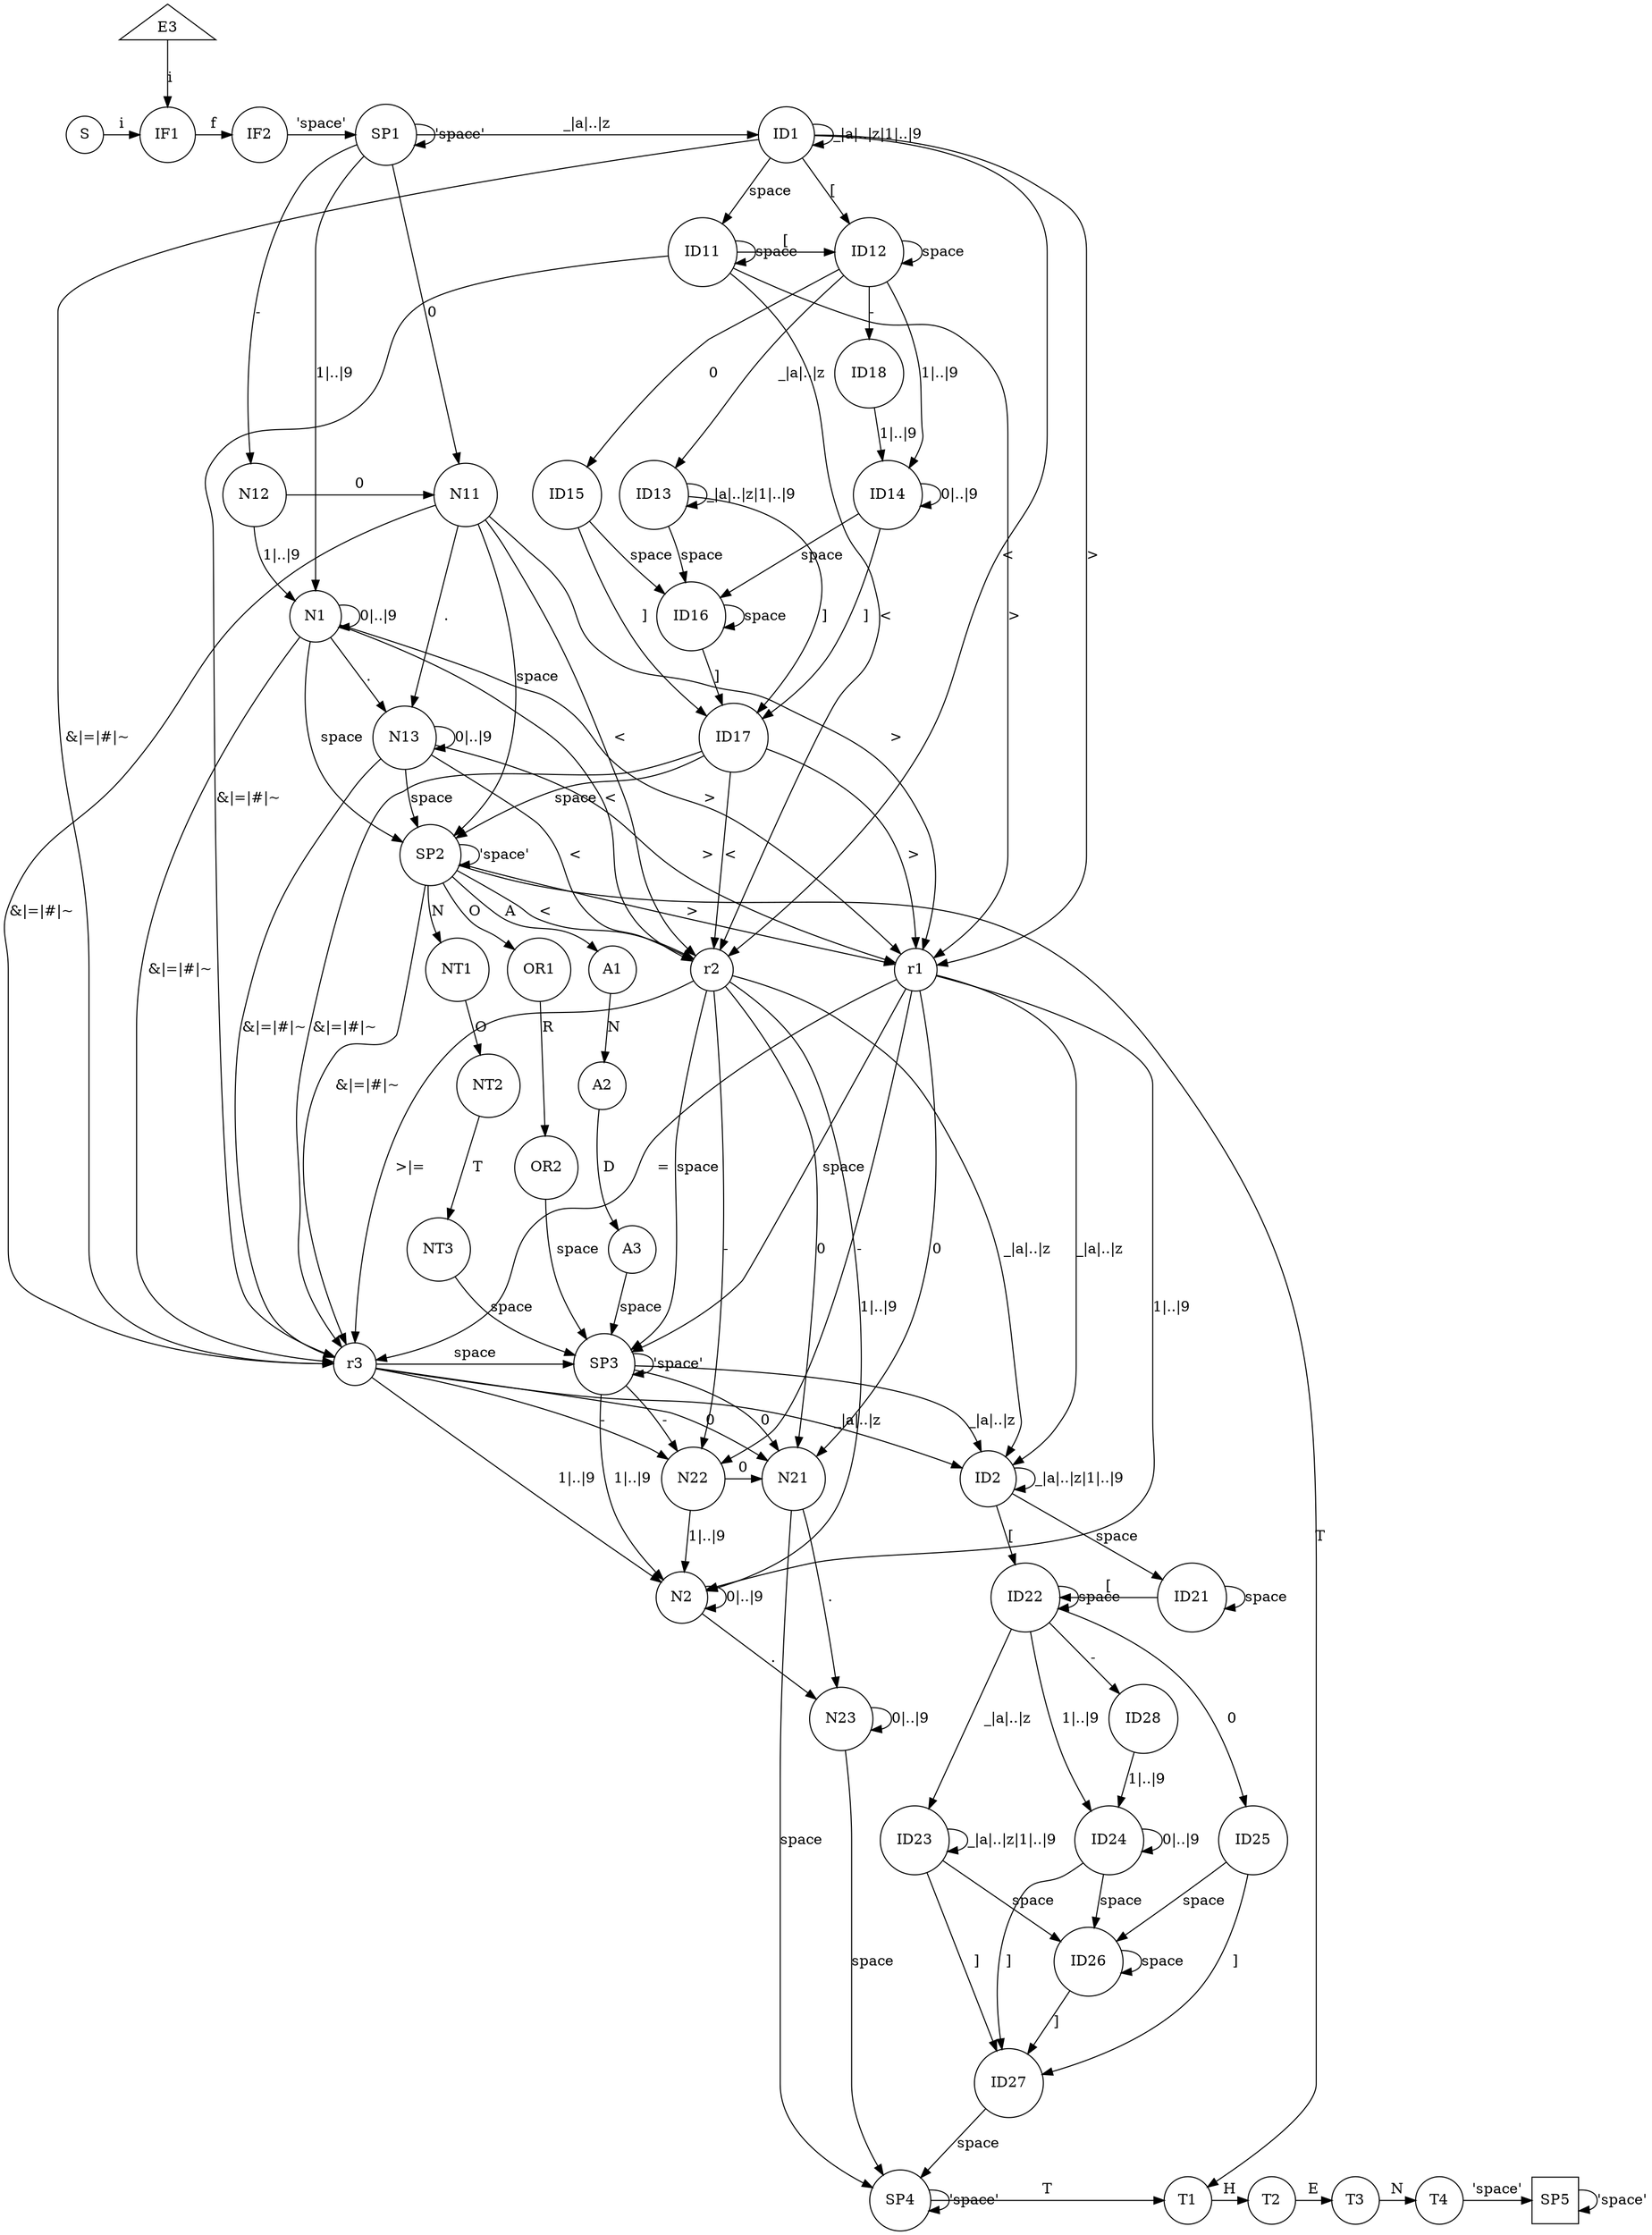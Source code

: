 digraph 
finite_state_machine { 
rankdir=TB; 
size="" 
node [shape = square]; 
SP5;

node [shape = triangle]; 
E3;

node [shape = circle]; 

S-> IF1 [ label = "i" ]
IF1-> IF2 [label = "f"]
IF2->SP1[label = "'space'"]
SP1->SP1[label  = "'space'"]
SP2->SP2[label  = "'space'"]
SP3->SP3[label  = "'space'"]
SP4->SP4[label  = "'space'"]
SP5->SP5[label  = "'space'"]

E3->IF1[ label = "i" ];

SP1->ID1[label = "_|a|..|z"];
ID1->ID1[label = "_|a|..|z|1|..|9"];
ID1->ID11[label = "space"];
ID1->ID12[label = "["];
ID11->ID11[label = "space"];
ID11->ID12[label = "["];
ID12->ID12[label = "space"];
ID12->ID13[label = "_|a|..|z"];
ID12->ID14[label = "1|..|9"];
ID12->ID15[label = "0"];
ID13->ID13[label = "_|a|..|z|1|..|9"];
ID13->ID16[label = "space"];
ID13->ID17[label = "]"];
ID14->ID14[label = "0|..|9"];
ID14->ID17[label = "]"];
ID14->ID16[label = "space"];
ID15->ID16[label = "space"];
ID15->ID17[label = "]"];
ID16->ID17[label = "]"];
ID16->ID16[label = "space"];
ID12->ID18[label = "-"];
ID18->ID14[label = "1|..|9"];

ID17->SP2[label = "space"];
{rank = same; ID11, ID12}

SP1->N11[label = "0"];
SP1->N12[label = "-"];
SP1->N1[label = "1|..|9"];
N1->N13[label = "."];
N1->N1[label = "0|..|9"];
N12->N1[label = "1|..|9"];
N12->N11[label = "0"];
N11->N13[label = "."];
N13->N13[label = "0|..|9"];
N11->SP2[label = "space"];
N13->SP2[label = "space"];
N1->SP2[label = "space"];
{rank = same; N11, N12}

ID17->r2[label = "<"]
ID17->r3[label = "&|=|#|~"]
ID17->r1[label = ">"]
ID11->r2[label = "<"]
ID11->r3[label = "&|=|#|~"]
ID11->r1[label = ">"]
ID1->r2[label = "<"]
ID1->r3[label = "&|=|#|~"]
ID1->r1[label = ">"]
N13->r2[label = "<"]
N13->r3[label = "&|=|#|~"]
N13->r1[label = ">"]
N11->r2[label = "<"]
N11->r3[label = "&|=|#|~"]
N11->r1[label = ">"]
N1->r2[label = "<"]
N1->r3[label = "&|=|#|~"]
N1->r1[label = ">"]




SP2->NT1[label = "N"]
SP2->OR1[label = "O"]
SP2->A1[label = "A"]

SP2->r1[label = ">"]
SP2->r2[label = "<"]
SP2->r3[label = "&|=|#|~"]

NT1->NT2[label = "O"]
NT2->NT3[label = "T"]
NT3->SP3[label = "space"]

A1->A2[label = "N"]
A2->A3[label = "D"]
A3->SP3[label = "space"]

OR1->OR2[label = "R"]
OR2->SP3[label = "space"]

r2->r3[label = ">|="]
r1->r3[label = "="]
r2->SP3[label = "space"]
r1->SP3[label = "space"]
r3->SP3[label = "space"]


SP3->N21[label = "0"];
SP3->N22[label = "-"];
SP3->N2[label = "1|..|9"];
SP3->ID2[label = "_|a|..|z"];
r1->N21[label = "0"];
r1->N22[label = "-"];
r1->N2[label = "1|..|9"];
r1->ID2[label = "_|a|..|z"];
r2->N21[label = "0"];
r2->N22[label = "-"];
r2->N2[label = "1|..|9"];
r2->ID2[label = "_|a|..|z"];
r3->N21[label = "0"];
r3->N22[label = "-"];
r3->N2[label = "1|..|9"];
r3->ID2[label = "_|a|..|z"];
{rank = same; r1,r2}
{rank = same; r3, SP3}

ID2->ID2[label = "_|a|..|z|1|..|9"];
ID2->ID22[label = "["];
ID2->ID21[label = "space"];
ID21->ID21[label = "space"];
ID22->ID22[label = "space"];
ID21->ID22[label = "["];
ID22->ID25[label = "0"];
ID22->ID23[label = "_|a|..|z"];
ID23->ID23[label = "_|a|..|z|1|..|9"];
ID22->ID24[label = "1|..|9"];
ID22->ID28[label = "-"];
ID24->ID24[label = "0|..|9"];
ID23->ID26[label = "space"];
ID24->ID26[label = "space"];
ID25->ID26[label = "space"];
ID26->ID27[label = "]"];
ID26->ID26[label = "space"];
ID23->ID27[label = "]"];
ID24->ID27[label = "]"];
ID25->ID27[label = "]"];
ID28->ID24[label = "1|..|9"];
ID27->SP4[label = "space"];
{rank = same; ID21, ID22}

{rank = same; S,IF1,IF2,SP1,ID1}
{rank = same; N21, N22}

N22->N2[label = "1|..|9"];
N2->N2[label = "0|..|9"];
N22->N21[label = "0"];
N21->N23[label = "."];
N2->N23[label = "."];
N23->N23[label = "0|..|9"];
N21->SP4[label = "space"];
N23->SP4[label = "space"];

SP2->T1[label = "T"]
SP4->T1[label = "T"]
T1->T2[label = "H"]
T2->T3[label = "E"]
T3->T4[label = "N"]
T4->SP5[label = "'space'"];
{rank = same; SP4,T1,T2,T3,T4,SP5}
}